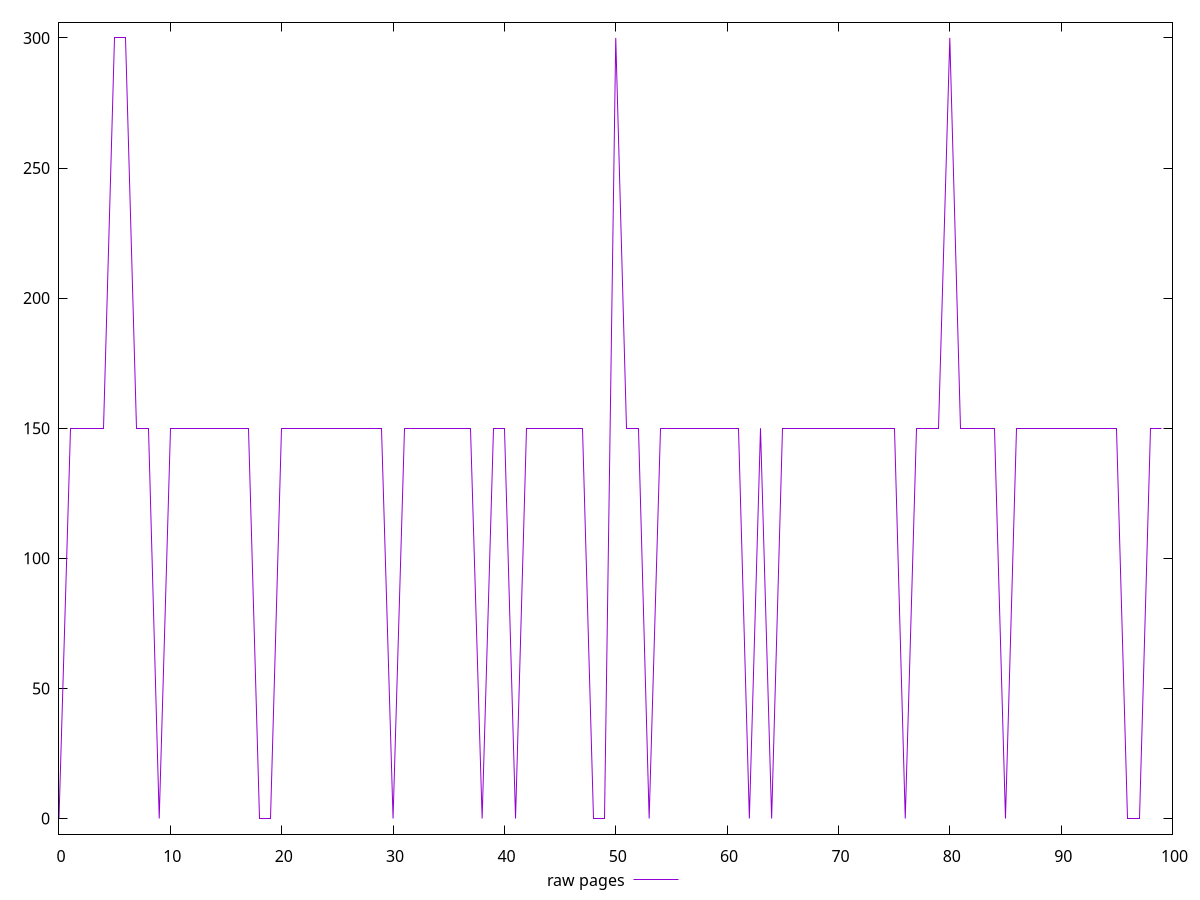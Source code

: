 $_rawPages <<EOF
0
150
150
150
150
300
300
150
150
0
150
150
150
150
150
150
150
150
0
0
150
150
150
150
150
150
150
150
150
150
0
150
150
150
150
150
150
150
0
150
150
0
150
150
150
150
150
150
0
0
300
150
150
0
150
150
150
150
150
150
150
150
0
150
0
150
150
150
150
150
150
150
150
150
150
150
0
150
150
150
300
150
150
150
150
0
150
150
150
150
150
150
150
150
150
150
0
0
150
150
EOF
set key outside below
set terminal pngcairo
set output "report_00005_2020-11-02T22-26-11.212Z/unused-css-rules/pages//raw.png"
set yrange [-6:306]
plot $_rawPages title "raw pages" with line ,